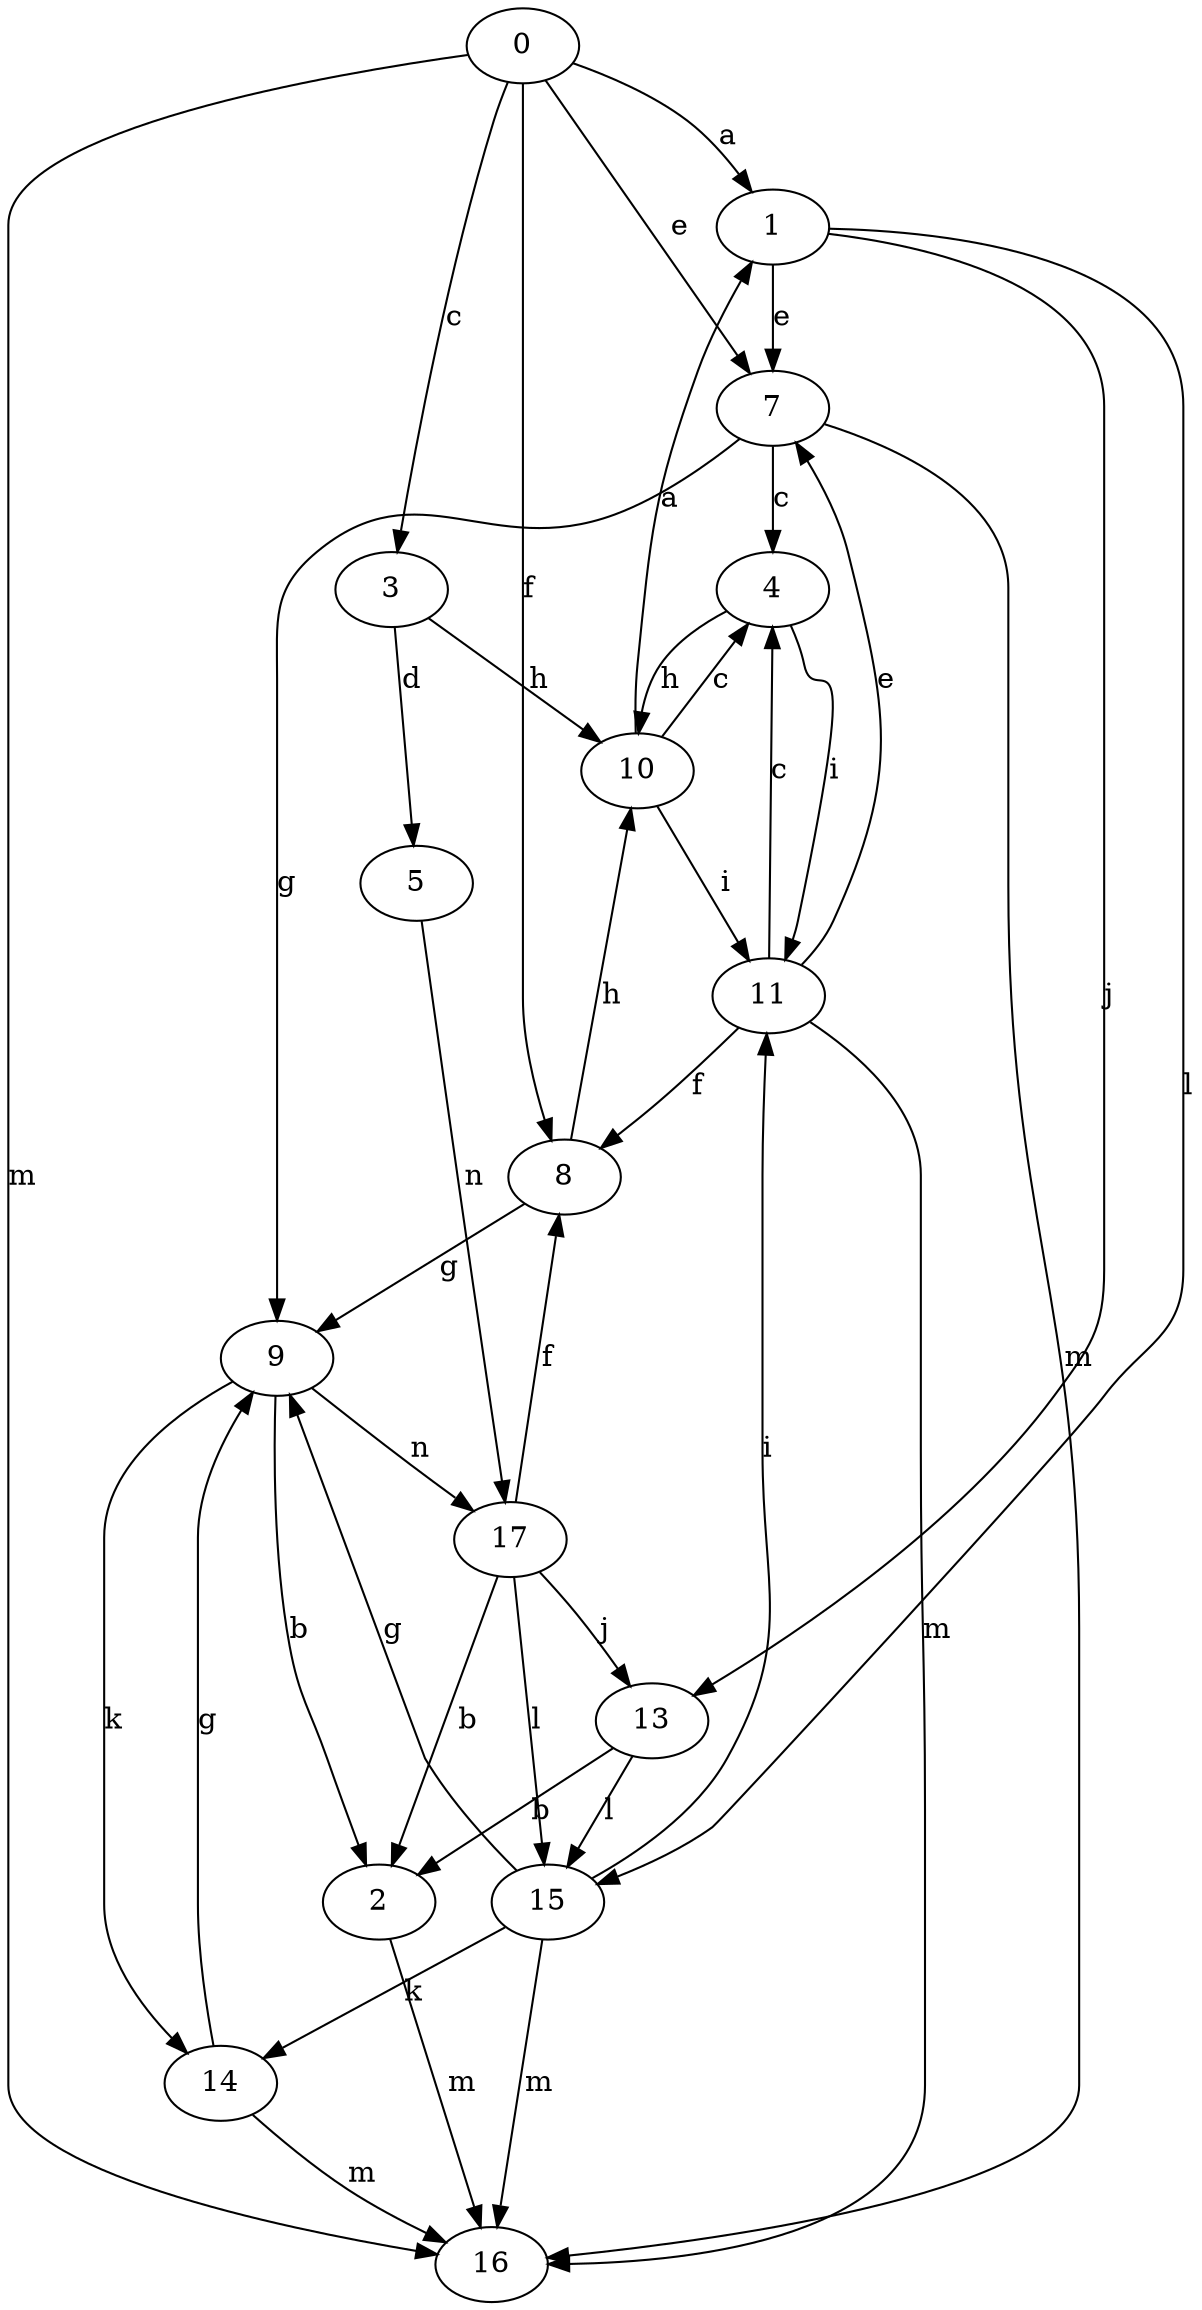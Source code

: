 strict digraph  {
0;
1;
2;
3;
4;
5;
7;
8;
9;
10;
11;
13;
14;
15;
16;
17;
0 -> 1  [label=a];
0 -> 3  [label=c];
0 -> 7  [label=e];
0 -> 8  [label=f];
0 -> 16  [label=m];
1 -> 7  [label=e];
1 -> 13  [label=j];
1 -> 15  [label=l];
2 -> 16  [label=m];
3 -> 5  [label=d];
3 -> 10  [label=h];
4 -> 10  [label=h];
4 -> 11  [label=i];
5 -> 17  [label=n];
7 -> 4  [label=c];
7 -> 9  [label=g];
7 -> 16  [label=m];
8 -> 9  [label=g];
8 -> 10  [label=h];
9 -> 2  [label=b];
9 -> 14  [label=k];
9 -> 17  [label=n];
10 -> 1  [label=a];
10 -> 4  [label=c];
10 -> 11  [label=i];
11 -> 4  [label=c];
11 -> 7  [label=e];
11 -> 8  [label=f];
11 -> 16  [label=m];
13 -> 2  [label=b];
13 -> 15  [label=l];
14 -> 9  [label=g];
14 -> 16  [label=m];
15 -> 9  [label=g];
15 -> 11  [label=i];
15 -> 14  [label=k];
15 -> 16  [label=m];
17 -> 2  [label=b];
17 -> 8  [label=f];
17 -> 13  [label=j];
17 -> 15  [label=l];
}
